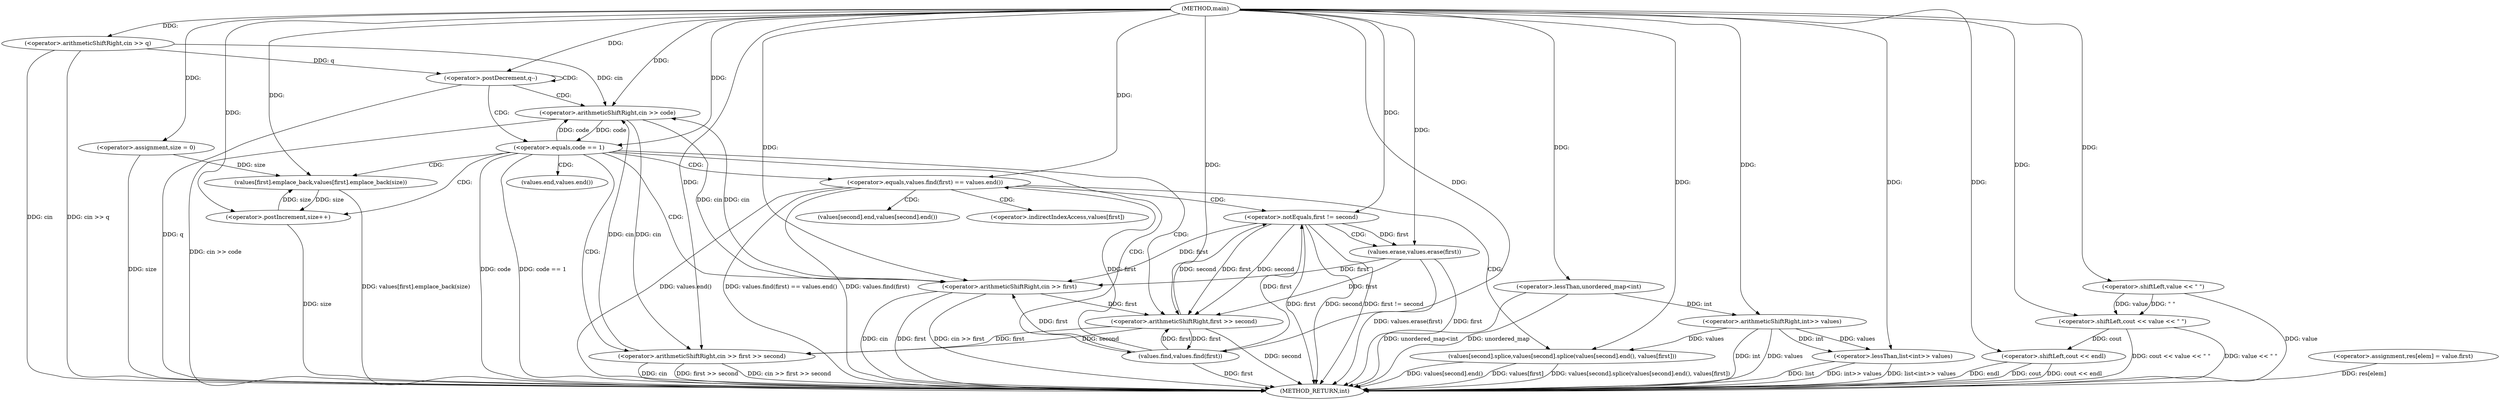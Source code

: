 digraph "main" {  
"1000101" [label = "(METHOD,main)" ]
"1000185" [label = "(METHOD_RETURN,int)" ]
"1000104" [label = "(<operator>.arithmeticShiftRight,cin >> q)" ]
"1000117" [label = "(<operator>.assignment,size = 0)" ]
"1000177" [label = "(<operator>.shiftLeft,cout << value << \" \")" ]
"1000182" [label = "(<operator>.shiftLeft,cout << endl)" ]
"1000108" [label = "(<operator>.lessThan,unordered_map<int)" ]
"1000111" [label = "(<operator>.lessThan,list<int>> values)" ]
"1000121" [label = "(<operator>.postDecrement,q--)" ]
"1000169" [label = "(<operator>.assignment,res[elem] = value.first)" ]
"1000127" [label = "(<operator>.arithmeticShiftRight,cin >> code)" ]
"1000143" [label = "(<operator>.arithmeticShiftRight,cin >> first >> second)" ]
"1000154" [label = "(values[second].splice,values[second].splice(values[second].end(), values[first]))" ]
"1000179" [label = "(<operator>.shiftLeft,value << \" \")" ]
"1000113" [label = "(<operator>.arithmeticShiftRight,int>> values)" ]
"1000131" [label = "(<operator>.equals,code == 1)" ]
"1000149" [label = "(<operator>.equals,values.find(first) == values.end())" ]
"1000160" [label = "(<operator>.notEquals,first != second)" ]
"1000163" [label = "(values.erase,values.erase(first))" ]
"1000135" [label = "(<operator>.arithmeticShiftRight,cin >> first)" ]
"1000138" [label = "(values[first].emplace_back,values[first].emplace_back(size))" ]
"1000140" [label = "(<operator>.postIncrement,size++)" ]
"1000145" [label = "(<operator>.arithmeticShiftRight,first >> second)" ]
"1000150" [label = "(values.find,values.find(first))" ]
"1000155" [label = "(values[second].end,values[second].end())" ]
"1000156" [label = "(<operator>.indirectIndexAccess,values[first])" ]
"1000152" [label = "(values.end,values.end())" ]
  "1000104" -> "1000185"  [ label = "DDG: cin"] 
  "1000104" -> "1000185"  [ label = "DDG: cin >> q"] 
  "1000108" -> "1000185"  [ label = "DDG: unordered_map<int"] 
  "1000113" -> "1000185"  [ label = "DDG: int"] 
  "1000113" -> "1000185"  [ label = "DDG: values"] 
  "1000111" -> "1000185"  [ label = "DDG: int>> values"] 
  "1000111" -> "1000185"  [ label = "DDG: list<int>> values"] 
  "1000117" -> "1000185"  [ label = "DDG: size"] 
  "1000121" -> "1000185"  [ label = "DDG: q"] 
  "1000169" -> "1000185"  [ label = "DDG: res[elem]"] 
  "1000179" -> "1000185"  [ label = "DDG: value"] 
  "1000177" -> "1000185"  [ label = "DDG: value << \" \""] 
  "1000177" -> "1000185"  [ label = "DDG: cout << value << \" \""] 
  "1000182" -> "1000185"  [ label = "DDG: cout"] 
  "1000182" -> "1000185"  [ label = "DDG: cout << endl"] 
  "1000127" -> "1000185"  [ label = "DDG: cin >> code"] 
  "1000131" -> "1000185"  [ label = "DDG: code"] 
  "1000131" -> "1000185"  [ label = "DDG: code == 1"] 
  "1000143" -> "1000185"  [ label = "DDG: cin"] 
  "1000145" -> "1000185"  [ label = "DDG: second"] 
  "1000143" -> "1000185"  [ label = "DDG: first >> second"] 
  "1000143" -> "1000185"  [ label = "DDG: cin >> first >> second"] 
  "1000150" -> "1000185"  [ label = "DDG: first"] 
  "1000149" -> "1000185"  [ label = "DDG: values.find(first)"] 
  "1000149" -> "1000185"  [ label = "DDG: values.end()"] 
  "1000149" -> "1000185"  [ label = "DDG: values.find(first) == values.end()"] 
  "1000154" -> "1000185"  [ label = "DDG: values[second].end()"] 
  "1000154" -> "1000185"  [ label = "DDG: values[first]"] 
  "1000154" -> "1000185"  [ label = "DDG: values[second].splice(values[second].end(), values[first])"] 
  "1000160" -> "1000185"  [ label = "DDG: first"] 
  "1000160" -> "1000185"  [ label = "DDG: second"] 
  "1000160" -> "1000185"  [ label = "DDG: first != second"] 
  "1000163" -> "1000185"  [ label = "DDG: first"] 
  "1000163" -> "1000185"  [ label = "DDG: values.erase(first)"] 
  "1000135" -> "1000185"  [ label = "DDG: cin"] 
  "1000135" -> "1000185"  [ label = "DDG: first"] 
  "1000135" -> "1000185"  [ label = "DDG: cin >> first"] 
  "1000138" -> "1000185"  [ label = "DDG: values[first].emplace_back(size)"] 
  "1000140" -> "1000185"  [ label = "DDG: size"] 
  "1000111" -> "1000185"  [ label = "DDG: list"] 
  "1000108" -> "1000185"  [ label = "DDG: unordered_map"] 
  "1000182" -> "1000185"  [ label = "DDG: endl"] 
  "1000101" -> "1000117"  [ label = "DDG: "] 
  "1000101" -> "1000104"  [ label = "DDG: "] 
  "1000101" -> "1000177"  [ label = "DDG: "] 
  "1000179" -> "1000177"  [ label = "DDG: value"] 
  "1000179" -> "1000177"  [ label = "DDG: \" \""] 
  "1000177" -> "1000182"  [ label = "DDG: cout"] 
  "1000101" -> "1000182"  [ label = "DDG: "] 
  "1000101" -> "1000108"  [ label = "DDG: "] 
  "1000101" -> "1000111"  [ label = "DDG: "] 
  "1000113" -> "1000111"  [ label = "DDG: values"] 
  "1000113" -> "1000111"  [ label = "DDG: int"] 
  "1000104" -> "1000121"  [ label = "DDG: q"] 
  "1000101" -> "1000121"  [ label = "DDG: "] 
  "1000101" -> "1000179"  [ label = "DDG: "] 
  "1000108" -> "1000113"  [ label = "DDG: int"] 
  "1000101" -> "1000113"  [ label = "DDG: "] 
  "1000104" -> "1000127"  [ label = "DDG: cin"] 
  "1000143" -> "1000127"  [ label = "DDG: cin"] 
  "1000135" -> "1000127"  [ label = "DDG: cin"] 
  "1000101" -> "1000127"  [ label = "DDG: "] 
  "1000131" -> "1000127"  [ label = "DDG: code"] 
  "1000127" -> "1000143"  [ label = "DDG: cin"] 
  "1000101" -> "1000143"  [ label = "DDG: "] 
  "1000145" -> "1000143"  [ label = "DDG: first"] 
  "1000145" -> "1000143"  [ label = "DDG: second"] 
  "1000101" -> "1000154"  [ label = "DDG: "] 
  "1000113" -> "1000154"  [ label = "DDG: values"] 
  "1000127" -> "1000131"  [ label = "DDG: code"] 
  "1000101" -> "1000131"  [ label = "DDG: "] 
  "1000150" -> "1000145"  [ label = "DDG: first"] 
  "1000160" -> "1000145"  [ label = "DDG: first"] 
  "1000163" -> "1000145"  [ label = "DDG: first"] 
  "1000135" -> "1000145"  [ label = "DDG: first"] 
  "1000101" -> "1000145"  [ label = "DDG: "] 
  "1000160" -> "1000145"  [ label = "DDG: second"] 
  "1000150" -> "1000149"  [ label = "DDG: first"] 
  "1000101" -> "1000149"  [ label = "DDG: "] 
  "1000150" -> "1000160"  [ label = "DDG: first"] 
  "1000101" -> "1000160"  [ label = "DDG: "] 
  "1000145" -> "1000160"  [ label = "DDG: second"] 
  "1000160" -> "1000163"  [ label = "DDG: first"] 
  "1000101" -> "1000163"  [ label = "DDG: "] 
  "1000127" -> "1000135"  [ label = "DDG: cin"] 
  "1000101" -> "1000135"  [ label = "DDG: "] 
  "1000150" -> "1000135"  [ label = "DDG: first"] 
  "1000160" -> "1000135"  [ label = "DDG: first"] 
  "1000163" -> "1000135"  [ label = "DDG: first"] 
  "1000117" -> "1000138"  [ label = "DDG: size"] 
  "1000140" -> "1000138"  [ label = "DDG: size"] 
  "1000101" -> "1000138"  [ label = "DDG: "] 
  "1000138" -> "1000140"  [ label = "DDG: size"] 
  "1000101" -> "1000140"  [ label = "DDG: "] 
  "1000145" -> "1000150"  [ label = "DDG: first"] 
  "1000101" -> "1000150"  [ label = "DDG: "] 
  "1000121" -> "1000121"  [ label = "CDG: "] 
  "1000121" -> "1000131"  [ label = "CDG: "] 
  "1000121" -> "1000127"  [ label = "CDG: "] 
  "1000131" -> "1000143"  [ label = "CDG: "] 
  "1000131" -> "1000145"  [ label = "CDG: "] 
  "1000131" -> "1000152"  [ label = "CDG: "] 
  "1000131" -> "1000150"  [ label = "CDG: "] 
  "1000131" -> "1000135"  [ label = "CDG: "] 
  "1000131" -> "1000149"  [ label = "CDG: "] 
  "1000131" -> "1000140"  [ label = "CDG: "] 
  "1000131" -> "1000138"  [ label = "CDG: "] 
  "1000149" -> "1000155"  [ label = "CDG: "] 
  "1000149" -> "1000156"  [ label = "CDG: "] 
  "1000149" -> "1000154"  [ label = "CDG: "] 
  "1000149" -> "1000160"  [ label = "CDG: "] 
  "1000160" -> "1000163"  [ label = "CDG: "] 
}
